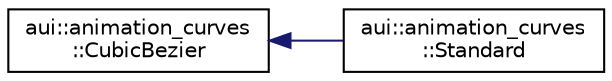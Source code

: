 digraph "Graphical Class Hierarchy"
{
 // LATEX_PDF_SIZE
  edge [fontname="Helvetica",fontsize="10",labelfontname="Helvetica",labelfontsize="10"];
  node [fontname="Helvetica",fontsize="10",shape=record];
  rankdir="LR";
  Node0 [label="aui::animation_curves\l::CubicBezier",height=0.2,width=0.4,color="black", fillcolor="white", style="filled",URL="$classaui_1_1animation__curves_1_1CubicBezier.html",tooltip=" "];
  Node0 -> Node1 [dir="back",color="midnightblue",fontsize="10",style="solid",fontname="Helvetica"];
  Node1 [label="aui::animation_curves\l::Standard",height=0.2,width=0.4,color="black", fillcolor="white", style="filled",URL="$classaui_1_1animation__curves_1_1Standard.html",tooltip=" "];
}
